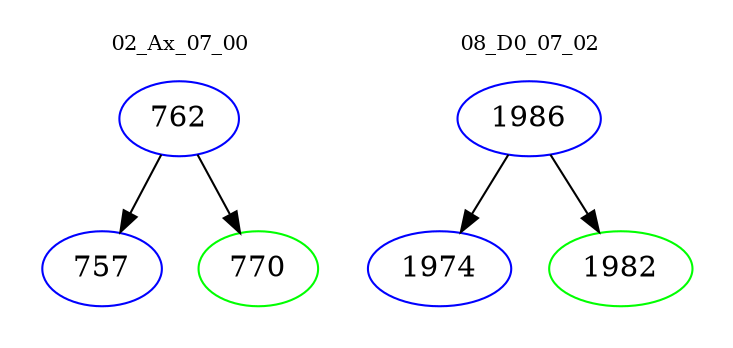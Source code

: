 digraph{
subgraph cluster_0 {
color = white
label = "02_Ax_07_00";
fontsize=10;
T0_762 [label="762", color="blue"]
T0_762 -> T0_757 [color="black"]
T0_757 [label="757", color="blue"]
T0_762 -> T0_770 [color="black"]
T0_770 [label="770", color="green"]
}
subgraph cluster_1 {
color = white
label = "08_D0_07_02";
fontsize=10;
T1_1986 [label="1986", color="blue"]
T1_1986 -> T1_1974 [color="black"]
T1_1974 [label="1974", color="blue"]
T1_1986 -> T1_1982 [color="black"]
T1_1982 [label="1982", color="green"]
}
}
